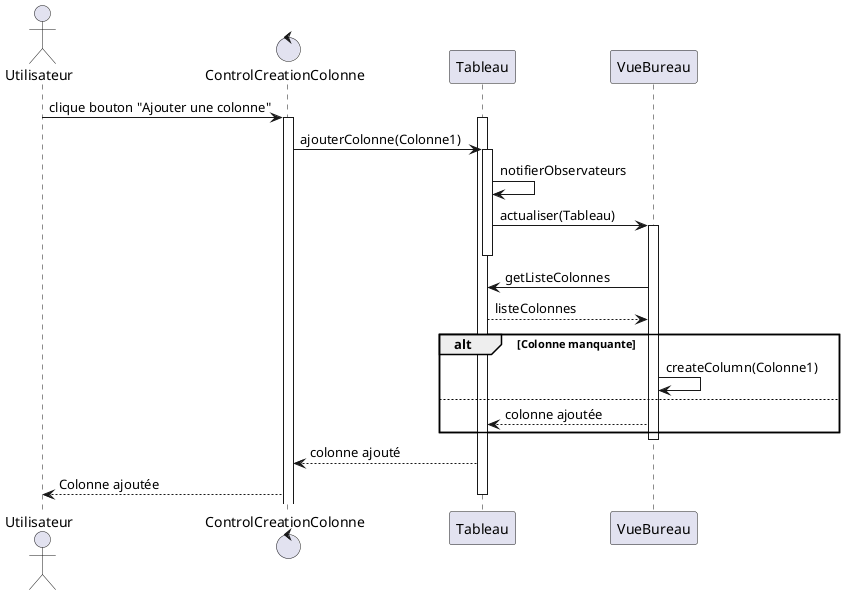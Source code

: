 @startuml
actor Utilisateur
control ControlCreationColonne

Utilisateur -> ControlCreationColonne: clique bouton "Ajouter une colonne"
activate ControlCreationColonne
activate Tableau
ControlCreationColonne -> Tableau: ajouterColonne(Colonne1)
activate Tableau
Tableau -> Tableau : notifierObservateurs
Tableau -> VueBureau : actualiser(Tableau)
activate VueBureau
deactivate Tableau
VueBureau -> Tableau : getListeColonnes
Tableau --> VueBureau : listeColonnes
alt Colonne manquante
    VueBureau -> VueBureau : createColumn(Colonne1)
else
    VueBureau --> Tableau : colonne ajoutée
end
deactivate VueBureau
Tableau --> ControlCreationColonne: colonne ajouté
ControlCreationColonne --> Utilisateur : Colonne ajoutée
deactivate Tableau
@enduml
